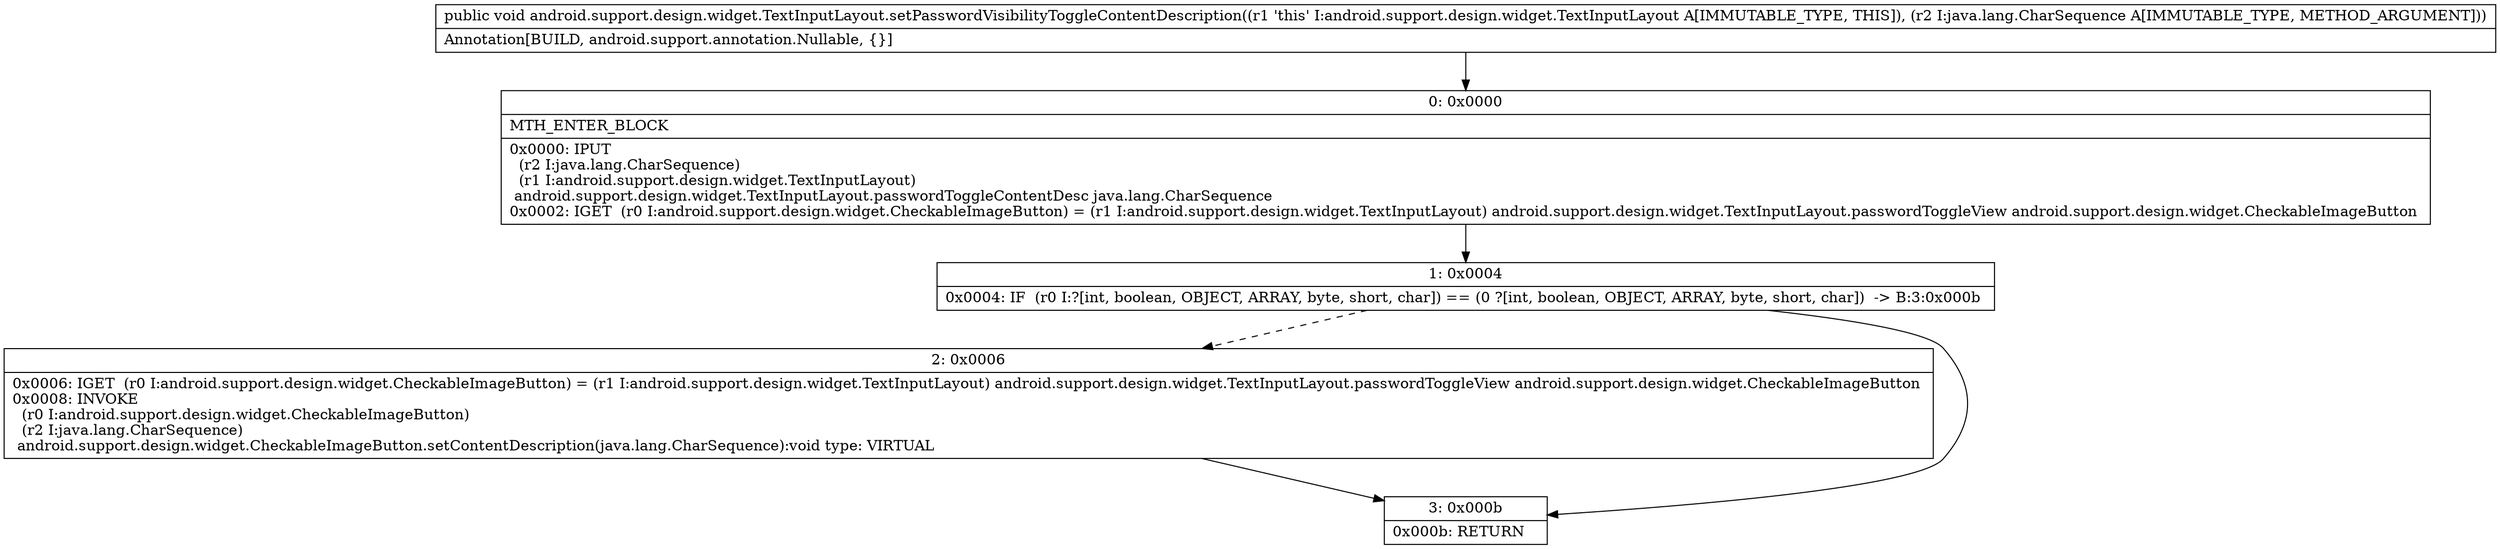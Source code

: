 digraph "CFG forandroid.support.design.widget.TextInputLayout.setPasswordVisibilityToggleContentDescription(Ljava\/lang\/CharSequence;)V" {
Node_0 [shape=record,label="{0\:\ 0x0000|MTH_ENTER_BLOCK\l|0x0000: IPUT  \l  (r2 I:java.lang.CharSequence)\l  (r1 I:android.support.design.widget.TextInputLayout)\l android.support.design.widget.TextInputLayout.passwordToggleContentDesc java.lang.CharSequence \l0x0002: IGET  (r0 I:android.support.design.widget.CheckableImageButton) = (r1 I:android.support.design.widget.TextInputLayout) android.support.design.widget.TextInputLayout.passwordToggleView android.support.design.widget.CheckableImageButton \l}"];
Node_1 [shape=record,label="{1\:\ 0x0004|0x0004: IF  (r0 I:?[int, boolean, OBJECT, ARRAY, byte, short, char]) == (0 ?[int, boolean, OBJECT, ARRAY, byte, short, char])  \-\> B:3:0x000b \l}"];
Node_2 [shape=record,label="{2\:\ 0x0006|0x0006: IGET  (r0 I:android.support.design.widget.CheckableImageButton) = (r1 I:android.support.design.widget.TextInputLayout) android.support.design.widget.TextInputLayout.passwordToggleView android.support.design.widget.CheckableImageButton \l0x0008: INVOKE  \l  (r0 I:android.support.design.widget.CheckableImageButton)\l  (r2 I:java.lang.CharSequence)\l android.support.design.widget.CheckableImageButton.setContentDescription(java.lang.CharSequence):void type: VIRTUAL \l}"];
Node_3 [shape=record,label="{3\:\ 0x000b|0x000b: RETURN   \l}"];
MethodNode[shape=record,label="{public void android.support.design.widget.TextInputLayout.setPasswordVisibilityToggleContentDescription((r1 'this' I:android.support.design.widget.TextInputLayout A[IMMUTABLE_TYPE, THIS]), (r2 I:java.lang.CharSequence A[IMMUTABLE_TYPE, METHOD_ARGUMENT]))  | Annotation[BUILD, android.support.annotation.Nullable, \{\}]\l}"];
MethodNode -> Node_0;
Node_0 -> Node_1;
Node_1 -> Node_2[style=dashed];
Node_1 -> Node_3;
Node_2 -> Node_3;
}

